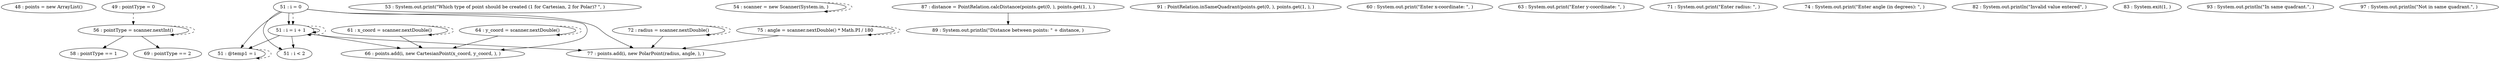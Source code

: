 digraph G {
"48 : points = new ArrayList()"
"49 : pointType = 0"
"49 : pointType = 0" -> "56 : pointType = scanner.nextInt()" [style=dashed]
"51 : i = 0"
"51 : i = 0" -> "51 : @temp1 = i"
"51 : i = 0" -> "51 : i < 2"
"51 : i = 0" -> "51 : i = i + 1"
"51 : i = 0" -> "66 : points.add(i, new CartesianPoint(x_coord, y_coord, ), )"
"51 : i = 0" -> "77 : points.add(i, new PolarPoint(radius, angle, ), )"
"51 : i = 0" -> "51 : i = i + 1" [style=dashed]
"51 : i < 2"
"53 : System.out.print(\"Which type of point should be created (1 for Cartesian, 2 for Polar)? \", )"
"54 : scanner = new Scanner(System.in, )"
"54 : scanner = new Scanner(System.in, )" -> "54 : scanner = new Scanner(System.in, )" [style=dashed]
"56 : pointType = scanner.nextInt()"
"56 : pointType = scanner.nextInt()" -> "58 : pointType == 1"
"56 : pointType = scanner.nextInt()" -> "69 : pointType == 2"
"56 : pointType = scanner.nextInt()" -> "56 : pointType = scanner.nextInt()" [style=dashed]
"58 : pointType == 1"
"87 : distance = PointRelation.calcDistance(points.get(0, ), points.get(1, ), )"
"87 : distance = PointRelation.calcDistance(points.get(0, ), points.get(1, ), )" -> "89 : System.out.println(\"Distance between points: \" + distance, )"
"89 : System.out.println(\"Distance between points: \" + distance, )"
"91 : PointRelation.inSameQuadrant(points.get(0, ), points.get(1, ), )"
"60 : System.out.print(\"Enter x-coordinate: \", )"
"61 : x_coord = scanner.nextDouble()"
"61 : x_coord = scanner.nextDouble()" -> "66 : points.add(i, new CartesianPoint(x_coord, y_coord, ), )"
"61 : x_coord = scanner.nextDouble()" -> "61 : x_coord = scanner.nextDouble()" [style=dashed]
"63 : System.out.print(\"Enter y-coordinate: \", )"
"64 : y_coord = scanner.nextDouble()"
"64 : y_coord = scanner.nextDouble()" -> "66 : points.add(i, new CartesianPoint(x_coord, y_coord, ), )"
"64 : y_coord = scanner.nextDouble()" -> "64 : y_coord = scanner.nextDouble()" [style=dashed]
"66 : points.add(i, new CartesianPoint(x_coord, y_coord, ), )"
"69 : pointType == 2"
"71 : System.out.print(\"Enter radius: \", )"
"72 : radius = scanner.nextDouble()"
"72 : radius = scanner.nextDouble()" -> "77 : points.add(i, new PolarPoint(radius, angle, ), )"
"72 : radius = scanner.nextDouble()" -> "72 : radius = scanner.nextDouble()" [style=dashed]
"74 : System.out.print(\"Enter angle (in degrees): \", )"
"75 : angle = scanner.nextDouble() * Math.PI / 180"
"75 : angle = scanner.nextDouble() * Math.PI / 180" -> "77 : points.add(i, new PolarPoint(radius, angle, ), )"
"75 : angle = scanner.nextDouble() * Math.PI / 180" -> "75 : angle = scanner.nextDouble() * Math.PI / 180" [style=dashed]
"77 : points.add(i, new PolarPoint(radius, angle, ), )"
"82 : System.out.println(\"Invalid value entered\", )"
"83 : System.exit(1, )"
"51 : @temp1 = i"
"51 : @temp1 = i" -> "51 : @temp1 = i" [style=dashed]
"51 : i = i + 1"
"51 : i = i + 1" -> "51 : @temp1 = i"
"51 : i = i + 1" -> "51 : i < 2"
"51 : i = i + 1" -> "51 : i = i + 1"
"51 : i = i + 1" -> "66 : points.add(i, new CartesianPoint(x_coord, y_coord, ), )"
"51 : i = i + 1" -> "77 : points.add(i, new PolarPoint(radius, angle, ), )"
"51 : i = i + 1" -> "51 : i = i + 1" [style=dashed]
"93 : System.out.println(\"In same quadrant.\", )"
"97 : System.out.println(\"Not in same quadrant.\", )"
}